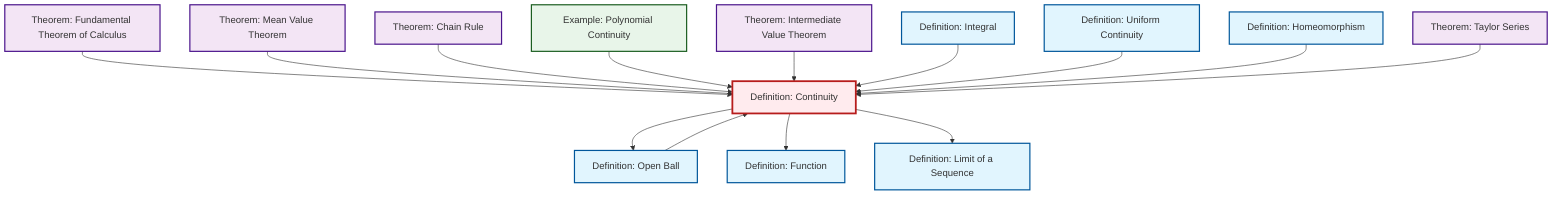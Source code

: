 graph TD
    classDef definition fill:#e1f5fe,stroke:#01579b,stroke-width:2px
    classDef theorem fill:#f3e5f5,stroke:#4a148c,stroke-width:2px
    classDef axiom fill:#fff3e0,stroke:#e65100,stroke-width:2px
    classDef example fill:#e8f5e9,stroke:#1b5e20,stroke-width:2px
    classDef current fill:#ffebee,stroke:#b71c1c,stroke-width:3px
    thm-taylor-series["Theorem: Taylor Series"]:::theorem
    thm-intermediate-value["Theorem: Intermediate Value Theorem"]:::theorem
    def-limit["Definition: Limit of a Sequence"]:::definition
    ex-polynomial-continuity["Example: Polynomial Continuity"]:::example
    thm-chain-rule["Theorem: Chain Rule"]:::theorem
    thm-mean-value["Theorem: Mean Value Theorem"]:::theorem
    def-function["Definition: Function"]:::definition
    thm-fundamental-calculus["Theorem: Fundamental Theorem of Calculus"]:::theorem
    def-continuity["Definition: Continuity"]:::definition
    def-open-ball["Definition: Open Ball"]:::definition
    def-integral["Definition: Integral"]:::definition
    def-uniform-continuity["Definition: Uniform Continuity"]:::definition
    def-homeomorphism["Definition: Homeomorphism"]:::definition
    thm-fundamental-calculus --> def-continuity
    def-continuity --> def-open-ball
    thm-mean-value --> def-continuity
    thm-chain-rule --> def-continuity
    ex-polynomial-continuity --> def-continuity
    def-continuity --> def-function
    thm-intermediate-value --> def-continuity
    def-integral --> def-continuity
    def-uniform-continuity --> def-continuity
    def-continuity --> def-limit
    def-open-ball --> def-continuity
    def-homeomorphism --> def-continuity
    thm-taylor-series --> def-continuity
    class def-continuity current